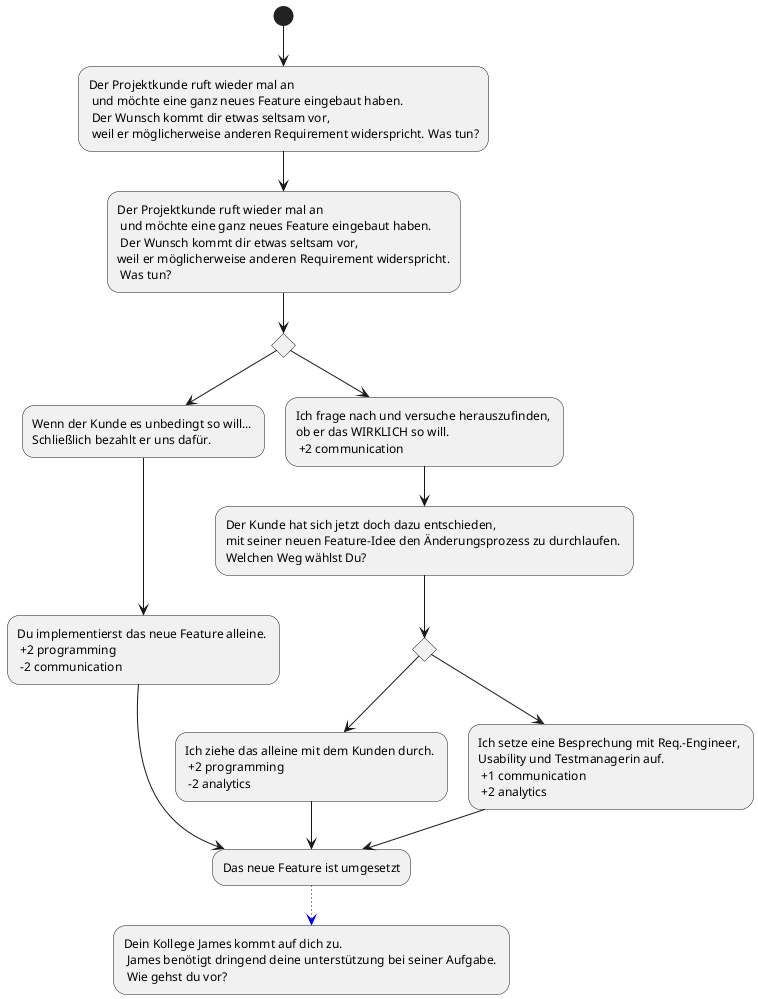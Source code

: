 @startuml
(*) --> "Der Projektkunde ruft wieder mal an \n und möchte eine ganz neues Feature eingebaut haben.\n Der Wunsch kommt dir etwas seltsam vor, \n weil er möglicherweise anderen Requirement widerspricht. Was tun?" as f 
'if "" then 
'--> [Du arbeitest einfach drauf los.] "f"
--> "Der Projektkunde ruft wieder mal an \n und möchte eine ganz neues Feature eingebaut haben. \n Der Wunsch kommt dir etwas seltsam vor, \nweil er möglicherweise anderen Requirement widerspricht.\n Was tun?"
if " " then
--> "Wenn der Kunde es unbedingt so will... \nSchließlich bezahlt er uns dafür."
--> "Du implementierst das neue Feature alleine. \n +2 programming \n -2 communication" as c
else
--> "Ich frage nach und versuche herauszufinden, \nob er das WIRKLICH so will. \n +2 communication"
endif
'Vorbedingung: Nur wenn zuvor gewählt wurde, mit dem Kunden nochmal darüber zu reden!
--> "Der Kunde hat sich jetzt doch dazu entschieden, \nmit seiner neuen Feature-Idee den Änderungsprozess zu durchlaufen. \nWelchen Weg wählst Du?"
if " " then
--> "Ich ziehe das alleine mit dem Kunden durch. \n +2 programming \n -2 analytics" as a
else
--> "Ich setze eine Besprechung mit Req.-Engineer, \nUsability und Testmanagerin auf. \n +1 communication \n +2 analytics" as b
--> "Das neue Feature ist umgesetzt" as fertig
endif
a --> fertig
c --> fertig
-[#blue,dotted]-> "Dein Kollege James kommt auf dich zu.\n James benötigt dringend deine unterstützung bei seiner Aufgabe. \n Wie gehst du vor?"
@enduml